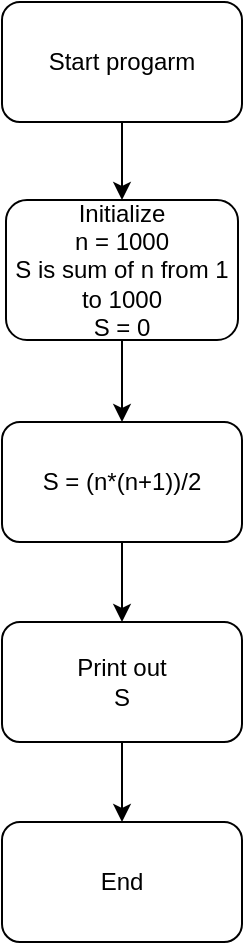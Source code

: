 <mxfile version="13.8.9" type="github">
  <diagram id="C5RBs43oDa-KdzZeNtuy" name="Page-1">
    <mxGraphModel dx="1017" dy="564" grid="1" gridSize="10" guides="1" tooltips="1" connect="1" arrows="1" fold="1" page="1" pageScale="1" pageWidth="827" pageHeight="1169" math="0" shadow="0">
      <root>
        <mxCell id="WIyWlLk6GJQsqaUBKTNV-0" />
        <mxCell id="WIyWlLk6GJQsqaUBKTNV-1" parent="WIyWlLk6GJQsqaUBKTNV-0" />
        <mxCell id="vo0Tel2uopuyfukO66LY-2" value="" style="edgeStyle=orthogonalEdgeStyle;rounded=0;orthogonalLoop=1;jettySize=auto;html=1;" edge="1" parent="WIyWlLk6GJQsqaUBKTNV-1" source="vo0Tel2uopuyfukO66LY-0" target="vo0Tel2uopuyfukO66LY-1">
          <mxGeometry relative="1" as="geometry" />
        </mxCell>
        <mxCell id="vo0Tel2uopuyfukO66LY-0" value="Start progarm" style="rounded=1;whiteSpace=wrap;html=1;" vertex="1" parent="WIyWlLk6GJQsqaUBKTNV-1">
          <mxGeometry x="354" width="120" height="60" as="geometry" />
        </mxCell>
        <mxCell id="vo0Tel2uopuyfukO66LY-12" value="" style="edgeStyle=orthogonalEdgeStyle;rounded=0;orthogonalLoop=1;jettySize=auto;html=1;" edge="1" parent="WIyWlLk6GJQsqaUBKTNV-1" source="vo0Tel2uopuyfukO66LY-1" target="vo0Tel2uopuyfukO66LY-11">
          <mxGeometry relative="1" as="geometry" />
        </mxCell>
        <mxCell id="vo0Tel2uopuyfukO66LY-1" value="Initialize&lt;br&gt;n = 1000&lt;br&gt;S is sum of n from 1 to 1000&lt;br&gt;S = 0" style="whiteSpace=wrap;html=1;rounded=1;" vertex="1" parent="WIyWlLk6GJQsqaUBKTNV-1">
          <mxGeometry x="356" y="99" width="116" height="70" as="geometry" />
        </mxCell>
        <mxCell id="vo0Tel2uopuyfukO66LY-14" value="" style="edgeStyle=orthogonalEdgeStyle;rounded=0;orthogonalLoop=1;jettySize=auto;html=1;" edge="1" parent="WIyWlLk6GJQsqaUBKTNV-1" source="vo0Tel2uopuyfukO66LY-11" target="vo0Tel2uopuyfukO66LY-13">
          <mxGeometry relative="1" as="geometry" />
        </mxCell>
        <mxCell id="vo0Tel2uopuyfukO66LY-11" value="S = (n*(n+1))/2" style="whiteSpace=wrap;html=1;rounded=1;" vertex="1" parent="WIyWlLk6GJQsqaUBKTNV-1">
          <mxGeometry x="354" y="210" width="120" height="60" as="geometry" />
        </mxCell>
        <mxCell id="vo0Tel2uopuyfukO66LY-16" value="" style="edgeStyle=orthogonalEdgeStyle;rounded=0;orthogonalLoop=1;jettySize=auto;html=1;" edge="1" parent="WIyWlLk6GJQsqaUBKTNV-1" source="vo0Tel2uopuyfukO66LY-13" target="vo0Tel2uopuyfukO66LY-15">
          <mxGeometry relative="1" as="geometry" />
        </mxCell>
        <mxCell id="vo0Tel2uopuyfukO66LY-13" value="Print out&lt;br&gt;S" style="whiteSpace=wrap;html=1;rounded=1;" vertex="1" parent="WIyWlLk6GJQsqaUBKTNV-1">
          <mxGeometry x="354" y="310" width="120" height="60" as="geometry" />
        </mxCell>
        <mxCell id="vo0Tel2uopuyfukO66LY-15" value="End" style="whiteSpace=wrap;html=1;rounded=1;" vertex="1" parent="WIyWlLk6GJQsqaUBKTNV-1">
          <mxGeometry x="354" y="410" width="120" height="60" as="geometry" />
        </mxCell>
      </root>
    </mxGraphModel>
  </diagram>
</mxfile>
